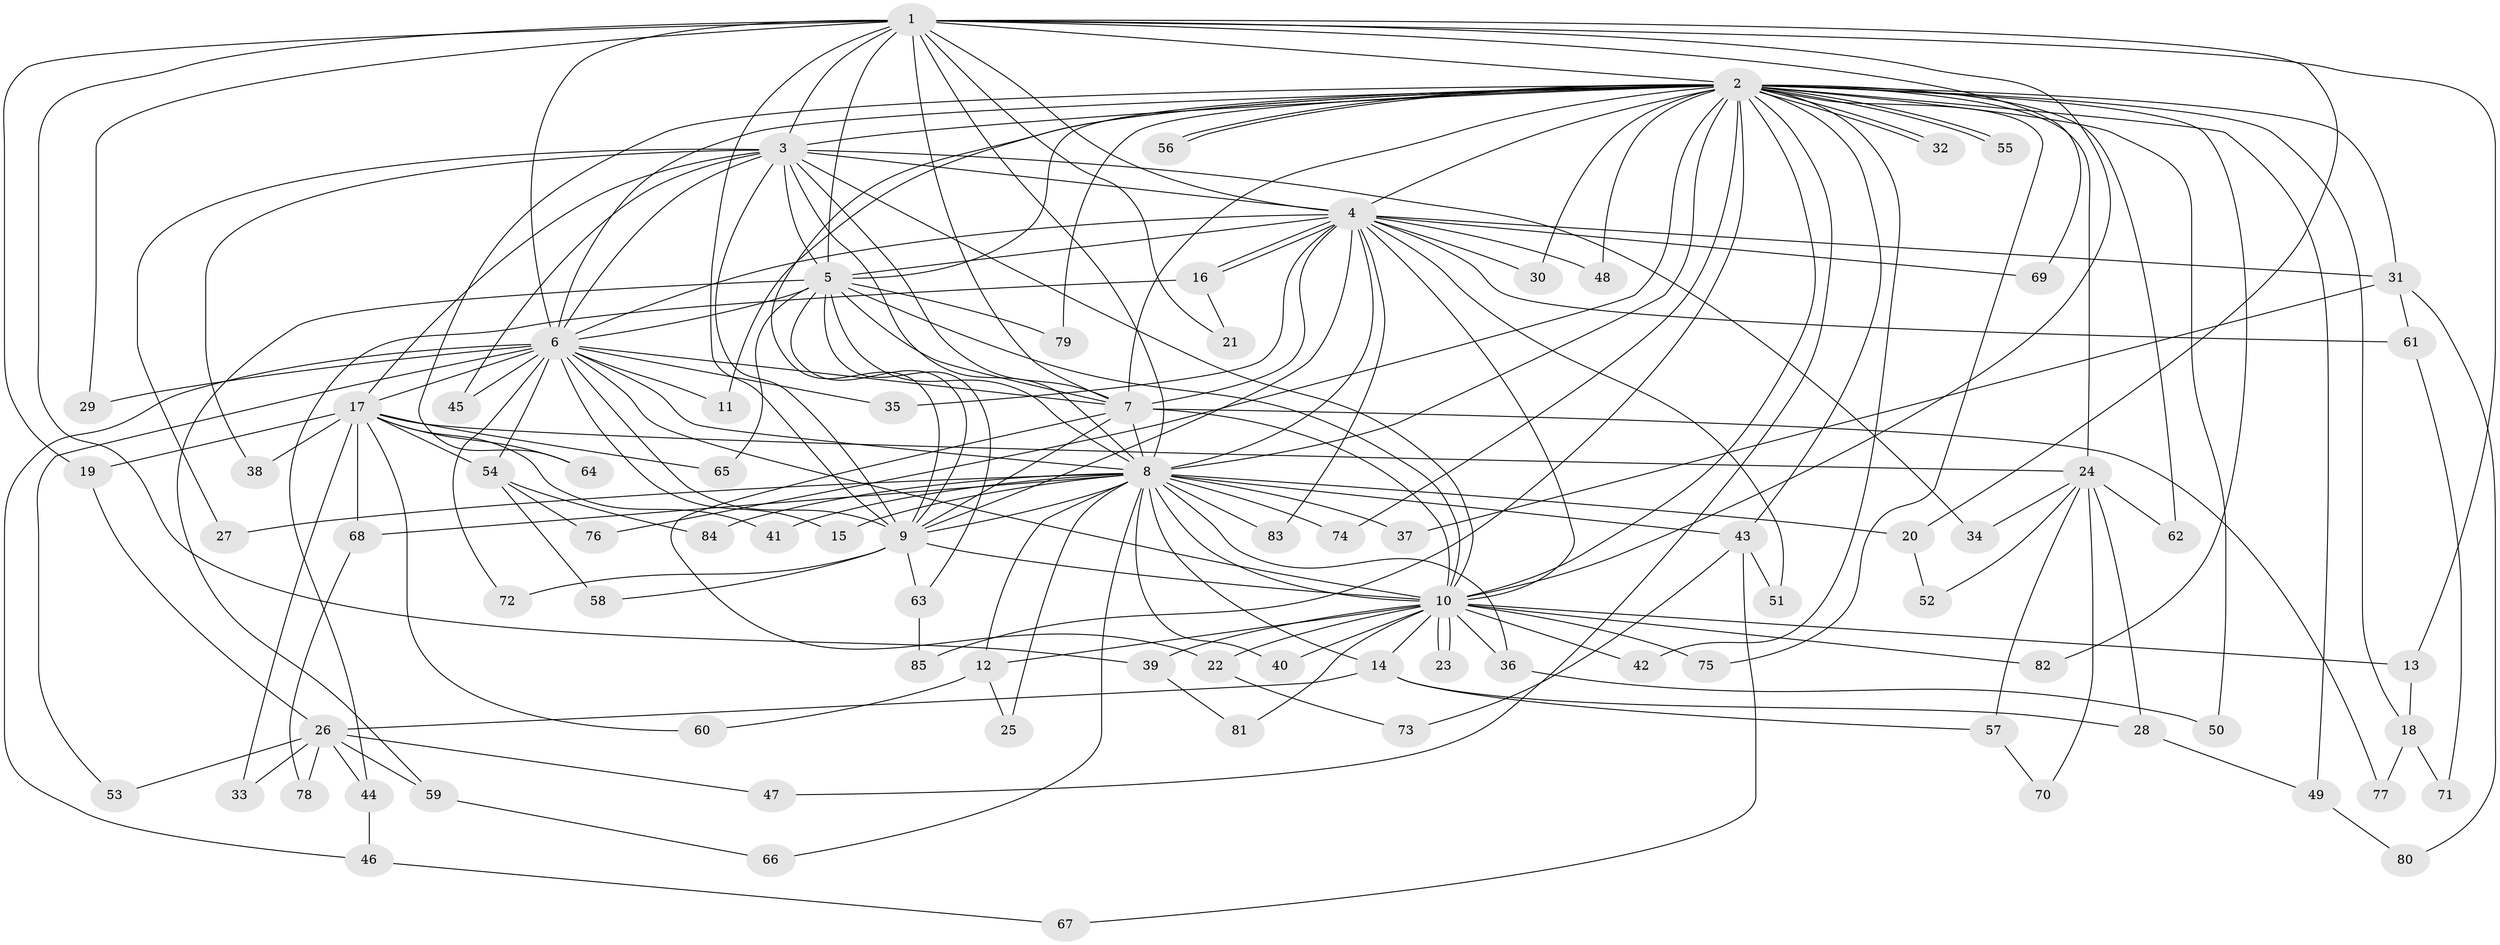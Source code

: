 // coarse degree distribution, {12: 0.030303030303030304, 30: 0.015151515151515152, 26: 0.015151515151515152, 17: 0.015151515151515152, 20: 0.015151515151515152, 9: 0.015151515151515152, 10: 0.015151515151515152, 19: 0.015151515151515152, 2: 0.5454545454545454, 3: 0.18181818181818182, 11: 0.015151515151515152, 4: 0.045454545454545456, 8: 0.015151515151515152, 1: 0.030303030303030304, 5: 0.030303030303030304}
// Generated by graph-tools (version 1.1) at 2025/41/03/06/25 10:41:40]
// undirected, 85 vertices, 195 edges
graph export_dot {
graph [start="1"]
  node [color=gray90,style=filled];
  1;
  2;
  3;
  4;
  5;
  6;
  7;
  8;
  9;
  10;
  11;
  12;
  13;
  14;
  15;
  16;
  17;
  18;
  19;
  20;
  21;
  22;
  23;
  24;
  25;
  26;
  27;
  28;
  29;
  30;
  31;
  32;
  33;
  34;
  35;
  36;
  37;
  38;
  39;
  40;
  41;
  42;
  43;
  44;
  45;
  46;
  47;
  48;
  49;
  50;
  51;
  52;
  53;
  54;
  55;
  56;
  57;
  58;
  59;
  60;
  61;
  62;
  63;
  64;
  65;
  66;
  67;
  68;
  69;
  70;
  71;
  72;
  73;
  74;
  75;
  76;
  77;
  78;
  79;
  80;
  81;
  82;
  83;
  84;
  85;
  1 -- 2;
  1 -- 3;
  1 -- 4;
  1 -- 5;
  1 -- 6;
  1 -- 7;
  1 -- 8;
  1 -- 9;
  1 -- 10;
  1 -- 13;
  1 -- 19;
  1 -- 20;
  1 -- 21;
  1 -- 29;
  1 -- 39;
  1 -- 69;
  2 -- 3;
  2 -- 4;
  2 -- 5;
  2 -- 6;
  2 -- 7;
  2 -- 8;
  2 -- 9;
  2 -- 10;
  2 -- 11;
  2 -- 18;
  2 -- 24;
  2 -- 30;
  2 -- 31;
  2 -- 32;
  2 -- 32;
  2 -- 42;
  2 -- 43;
  2 -- 47;
  2 -- 48;
  2 -- 49;
  2 -- 50;
  2 -- 55;
  2 -- 55;
  2 -- 56;
  2 -- 56;
  2 -- 62;
  2 -- 64;
  2 -- 74;
  2 -- 75;
  2 -- 76;
  2 -- 79;
  2 -- 82;
  2 -- 85;
  3 -- 4;
  3 -- 5;
  3 -- 6;
  3 -- 7;
  3 -- 8;
  3 -- 9;
  3 -- 10;
  3 -- 17;
  3 -- 27;
  3 -- 34;
  3 -- 38;
  3 -- 45;
  4 -- 5;
  4 -- 6;
  4 -- 7;
  4 -- 8;
  4 -- 9;
  4 -- 10;
  4 -- 16;
  4 -- 16;
  4 -- 30;
  4 -- 31;
  4 -- 35;
  4 -- 48;
  4 -- 51;
  4 -- 61;
  4 -- 69;
  4 -- 83;
  5 -- 6;
  5 -- 7;
  5 -- 8;
  5 -- 9;
  5 -- 10;
  5 -- 59;
  5 -- 63;
  5 -- 65;
  5 -- 79;
  6 -- 7;
  6 -- 8;
  6 -- 9;
  6 -- 10;
  6 -- 11;
  6 -- 15;
  6 -- 17;
  6 -- 29;
  6 -- 35;
  6 -- 45;
  6 -- 46;
  6 -- 53;
  6 -- 54;
  6 -- 72;
  7 -- 8;
  7 -- 9;
  7 -- 10;
  7 -- 22;
  7 -- 77;
  8 -- 9;
  8 -- 10;
  8 -- 12;
  8 -- 14;
  8 -- 15;
  8 -- 20;
  8 -- 25;
  8 -- 27;
  8 -- 36;
  8 -- 37;
  8 -- 40;
  8 -- 41;
  8 -- 43;
  8 -- 66;
  8 -- 68;
  8 -- 74;
  8 -- 83;
  8 -- 84;
  9 -- 10;
  9 -- 58;
  9 -- 63;
  9 -- 72;
  10 -- 12;
  10 -- 13;
  10 -- 14;
  10 -- 22;
  10 -- 23;
  10 -- 23;
  10 -- 36;
  10 -- 39;
  10 -- 40;
  10 -- 42;
  10 -- 75;
  10 -- 81;
  10 -- 82;
  12 -- 25;
  12 -- 60;
  13 -- 18;
  14 -- 26;
  14 -- 28;
  14 -- 57;
  16 -- 21;
  16 -- 44;
  17 -- 19;
  17 -- 24;
  17 -- 33;
  17 -- 38;
  17 -- 41;
  17 -- 54;
  17 -- 60;
  17 -- 64;
  17 -- 65;
  17 -- 68;
  18 -- 71;
  18 -- 77;
  19 -- 26;
  20 -- 52;
  22 -- 73;
  24 -- 28;
  24 -- 34;
  24 -- 52;
  24 -- 57;
  24 -- 62;
  24 -- 70;
  26 -- 33;
  26 -- 44;
  26 -- 47;
  26 -- 53;
  26 -- 59;
  26 -- 78;
  28 -- 49;
  31 -- 37;
  31 -- 61;
  31 -- 80;
  36 -- 50;
  39 -- 81;
  43 -- 51;
  43 -- 67;
  43 -- 73;
  44 -- 46;
  46 -- 67;
  49 -- 80;
  54 -- 58;
  54 -- 76;
  54 -- 84;
  57 -- 70;
  59 -- 66;
  61 -- 71;
  63 -- 85;
  68 -- 78;
}

